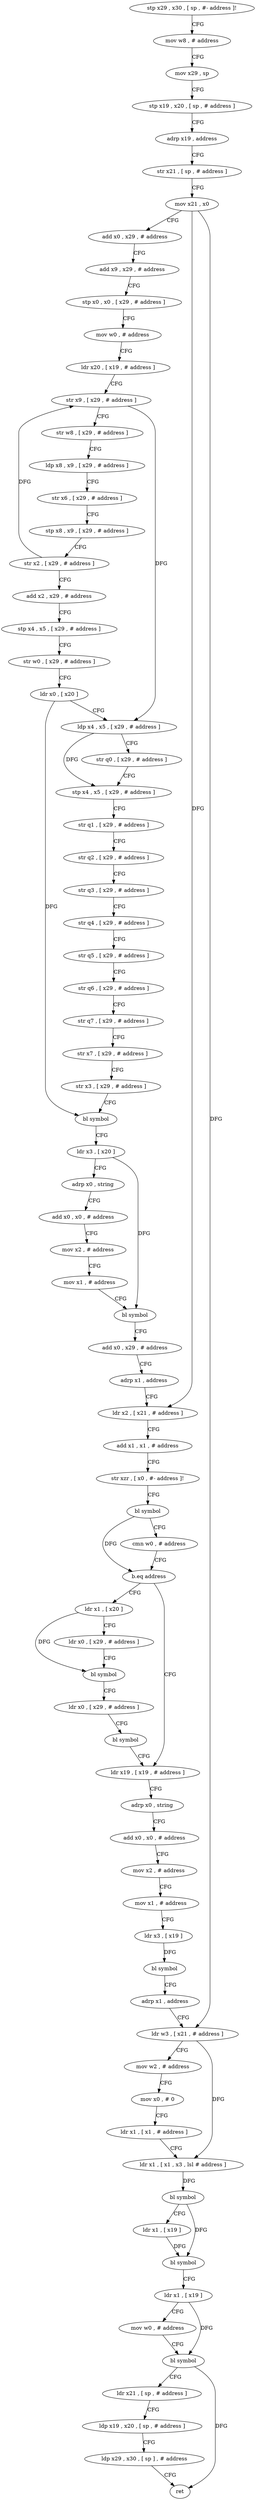 digraph "func" {
"103936" [label = "stp x29 , x30 , [ sp , #- address ]!" ]
"103940" [label = "mov w8 , # address" ]
"103944" [label = "mov x29 , sp" ]
"103948" [label = "stp x19 , x20 , [ sp , # address ]" ]
"103952" [label = "adrp x19 , address" ]
"103956" [label = "str x21 , [ sp , # address ]" ]
"103960" [label = "mov x21 , x0" ]
"103964" [label = "add x0 , x29 , # address" ]
"103968" [label = "add x9 , x29 , # address" ]
"103972" [label = "stp x0 , x0 , [ x29 , # address ]" ]
"103976" [label = "mov w0 , # address" ]
"103980" [label = "ldr x20 , [ x19 , # address ]" ]
"103984" [label = "str x9 , [ x29 , # address ]" ]
"103988" [label = "str w8 , [ x29 , # address ]" ]
"103992" [label = "ldp x8 , x9 , [ x29 , # address ]" ]
"103996" [label = "str x6 , [ x29 , # address ]" ]
"104000" [label = "stp x8 , x9 , [ x29 , # address ]" ]
"104004" [label = "str x2 , [ x29 , # address ]" ]
"104008" [label = "add x2 , x29 , # address" ]
"104012" [label = "stp x4 , x5 , [ x29 , # address ]" ]
"104016" [label = "str w0 , [ x29 , # address ]" ]
"104020" [label = "ldr x0 , [ x20 ]" ]
"104024" [label = "ldp x4 , x5 , [ x29 , # address ]" ]
"104028" [label = "str q0 , [ x29 , # address ]" ]
"104032" [label = "stp x4 , x5 , [ x29 , # address ]" ]
"104036" [label = "str q1 , [ x29 , # address ]" ]
"104040" [label = "str q2 , [ x29 , # address ]" ]
"104044" [label = "str q3 , [ x29 , # address ]" ]
"104048" [label = "str q4 , [ x29 , # address ]" ]
"104052" [label = "str q5 , [ x29 , # address ]" ]
"104056" [label = "str q6 , [ x29 , # address ]" ]
"104060" [label = "str q7 , [ x29 , # address ]" ]
"104064" [label = "str x7 , [ x29 , # address ]" ]
"104068" [label = "str x3 , [ x29 , # address ]" ]
"104072" [label = "bl symbol" ]
"104076" [label = "ldr x3 , [ x20 ]" ]
"104080" [label = "adrp x0 , string" ]
"104084" [label = "add x0 , x0 , # address" ]
"104088" [label = "mov x2 , # address" ]
"104092" [label = "mov x1 , # address" ]
"104096" [label = "bl symbol" ]
"104100" [label = "add x0 , x29 , # address" ]
"104104" [label = "adrp x1 , address" ]
"104108" [label = "ldr x2 , [ x21 , # address ]" ]
"104112" [label = "add x1 , x1 , # address" ]
"104116" [label = "str xzr , [ x0 , #- address ]!" ]
"104120" [label = "bl symbol" ]
"104124" [label = "cmn w0 , # address" ]
"104128" [label = "b.eq address" ]
"104152" [label = "ldr x19 , [ x19 , # address ]" ]
"104132" [label = "ldr x1 , [ x20 ]" ]
"104156" [label = "adrp x0 , string" ]
"104160" [label = "add x0 , x0 , # address" ]
"104164" [label = "mov x2 , # address" ]
"104168" [label = "mov x1 , # address" ]
"104172" [label = "ldr x3 , [ x19 ]" ]
"104176" [label = "bl symbol" ]
"104180" [label = "adrp x1 , address" ]
"104184" [label = "ldr w3 , [ x21 , # address ]" ]
"104188" [label = "mov w2 , # address" ]
"104192" [label = "mov x0 , # 0" ]
"104196" [label = "ldr x1 , [ x1 , # address ]" ]
"104200" [label = "ldr x1 , [ x1 , x3 , lsl # address ]" ]
"104204" [label = "bl symbol" ]
"104208" [label = "ldr x1 , [ x19 ]" ]
"104212" [label = "bl symbol" ]
"104216" [label = "ldr x1 , [ x19 ]" ]
"104220" [label = "mov w0 , # address" ]
"104224" [label = "bl symbol" ]
"104228" [label = "ldr x21 , [ sp , # address ]" ]
"104232" [label = "ldp x19 , x20 , [ sp , # address ]" ]
"104236" [label = "ldp x29 , x30 , [ sp ] , # address" ]
"104240" [label = "ret" ]
"104136" [label = "ldr x0 , [ x29 , # address ]" ]
"104140" [label = "bl symbol" ]
"104144" [label = "ldr x0 , [ x29 , # address ]" ]
"104148" [label = "bl symbol" ]
"103936" -> "103940" [ label = "CFG" ]
"103940" -> "103944" [ label = "CFG" ]
"103944" -> "103948" [ label = "CFG" ]
"103948" -> "103952" [ label = "CFG" ]
"103952" -> "103956" [ label = "CFG" ]
"103956" -> "103960" [ label = "CFG" ]
"103960" -> "103964" [ label = "CFG" ]
"103960" -> "104108" [ label = "DFG" ]
"103960" -> "104184" [ label = "DFG" ]
"103964" -> "103968" [ label = "CFG" ]
"103968" -> "103972" [ label = "CFG" ]
"103972" -> "103976" [ label = "CFG" ]
"103976" -> "103980" [ label = "CFG" ]
"103980" -> "103984" [ label = "CFG" ]
"103984" -> "103988" [ label = "CFG" ]
"103984" -> "104024" [ label = "DFG" ]
"103988" -> "103992" [ label = "CFG" ]
"103992" -> "103996" [ label = "CFG" ]
"103996" -> "104000" [ label = "CFG" ]
"104000" -> "104004" [ label = "CFG" ]
"104004" -> "104008" [ label = "CFG" ]
"104004" -> "103984" [ label = "DFG" ]
"104008" -> "104012" [ label = "CFG" ]
"104012" -> "104016" [ label = "CFG" ]
"104016" -> "104020" [ label = "CFG" ]
"104020" -> "104024" [ label = "CFG" ]
"104020" -> "104072" [ label = "DFG" ]
"104024" -> "104028" [ label = "CFG" ]
"104024" -> "104032" [ label = "DFG" ]
"104028" -> "104032" [ label = "CFG" ]
"104032" -> "104036" [ label = "CFG" ]
"104036" -> "104040" [ label = "CFG" ]
"104040" -> "104044" [ label = "CFG" ]
"104044" -> "104048" [ label = "CFG" ]
"104048" -> "104052" [ label = "CFG" ]
"104052" -> "104056" [ label = "CFG" ]
"104056" -> "104060" [ label = "CFG" ]
"104060" -> "104064" [ label = "CFG" ]
"104064" -> "104068" [ label = "CFG" ]
"104068" -> "104072" [ label = "CFG" ]
"104072" -> "104076" [ label = "CFG" ]
"104076" -> "104080" [ label = "CFG" ]
"104076" -> "104096" [ label = "DFG" ]
"104080" -> "104084" [ label = "CFG" ]
"104084" -> "104088" [ label = "CFG" ]
"104088" -> "104092" [ label = "CFG" ]
"104092" -> "104096" [ label = "CFG" ]
"104096" -> "104100" [ label = "CFG" ]
"104100" -> "104104" [ label = "CFG" ]
"104104" -> "104108" [ label = "CFG" ]
"104108" -> "104112" [ label = "CFG" ]
"104112" -> "104116" [ label = "CFG" ]
"104116" -> "104120" [ label = "CFG" ]
"104120" -> "104124" [ label = "CFG" ]
"104120" -> "104128" [ label = "DFG" ]
"104124" -> "104128" [ label = "CFG" ]
"104128" -> "104152" [ label = "CFG" ]
"104128" -> "104132" [ label = "CFG" ]
"104152" -> "104156" [ label = "CFG" ]
"104132" -> "104136" [ label = "CFG" ]
"104132" -> "104140" [ label = "DFG" ]
"104156" -> "104160" [ label = "CFG" ]
"104160" -> "104164" [ label = "CFG" ]
"104164" -> "104168" [ label = "CFG" ]
"104168" -> "104172" [ label = "CFG" ]
"104172" -> "104176" [ label = "DFG" ]
"104176" -> "104180" [ label = "CFG" ]
"104180" -> "104184" [ label = "CFG" ]
"104184" -> "104188" [ label = "CFG" ]
"104184" -> "104200" [ label = "DFG" ]
"104188" -> "104192" [ label = "CFG" ]
"104192" -> "104196" [ label = "CFG" ]
"104196" -> "104200" [ label = "CFG" ]
"104200" -> "104204" [ label = "DFG" ]
"104204" -> "104208" [ label = "CFG" ]
"104204" -> "104212" [ label = "DFG" ]
"104208" -> "104212" [ label = "DFG" ]
"104212" -> "104216" [ label = "CFG" ]
"104216" -> "104220" [ label = "CFG" ]
"104216" -> "104224" [ label = "DFG" ]
"104220" -> "104224" [ label = "CFG" ]
"104224" -> "104228" [ label = "CFG" ]
"104224" -> "104240" [ label = "DFG" ]
"104228" -> "104232" [ label = "CFG" ]
"104232" -> "104236" [ label = "CFG" ]
"104236" -> "104240" [ label = "CFG" ]
"104136" -> "104140" [ label = "CFG" ]
"104140" -> "104144" [ label = "CFG" ]
"104144" -> "104148" [ label = "CFG" ]
"104148" -> "104152" [ label = "CFG" ]
}
